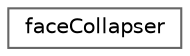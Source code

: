 digraph "Graphical Class Hierarchy"
{
 // LATEX_PDF_SIZE
  bgcolor="transparent";
  edge [fontname=Helvetica,fontsize=10,labelfontname=Helvetica,labelfontsize=10];
  node [fontname=Helvetica,fontsize=10,shape=box,height=0.2,width=0.4];
  rankdir="LR";
  Node0 [id="Node000000",label="faceCollapser",height=0.2,width=0.4,color="grey40", fillcolor="white", style="filled",URL="$classFoam_1_1faceCollapser.html",tooltip="Collapses faces into edges. Used to remove sliver faces (faces with small area but non-zero span)."];
}
